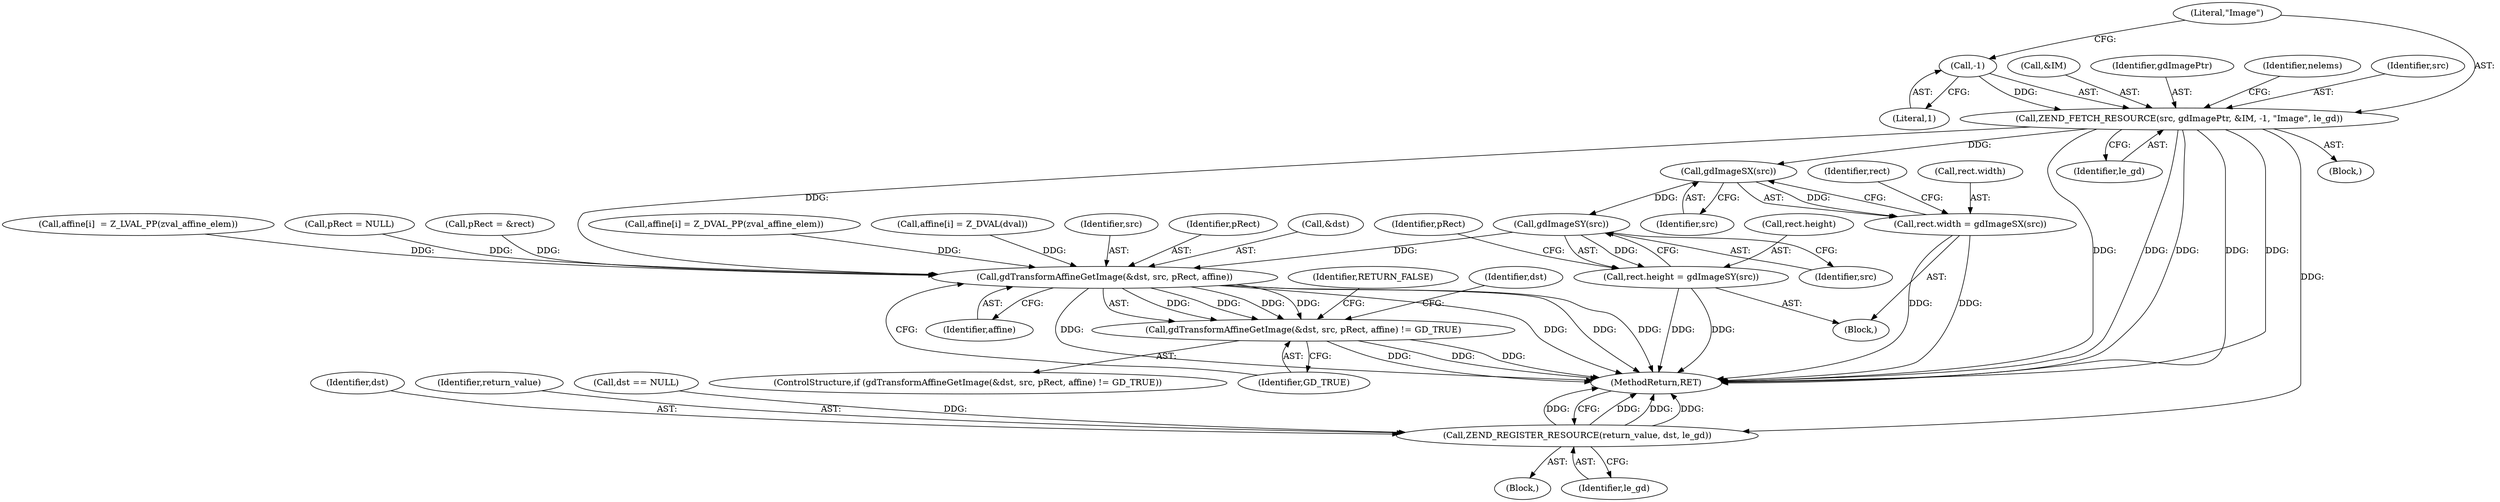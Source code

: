 digraph "0_php-src_2938329ce19cb8c4197dec146c3ec887c6f61d01_2@pointer" {
"1000126" [label="(Call,ZEND_FETCH_RESOURCE(src, gdImagePtr, &IM, -1, \"Image\", le_gd))"];
"1000131" [label="(Call,-1)"];
"1000433" [label="(Call,gdImageSX(src))"];
"1000429" [label="(Call,rect.width = gdImageSX(src))"];
"1000439" [label="(Call,gdImageSY(src))"];
"1000435" [label="(Call,rect.height = gdImageSY(src))"];
"1000446" [label="(Call,gdTransformAffineGetImage(&dst, src, pRect, affine))"];
"1000445" [label="(Call,gdTransformAffineGetImage(&dst, src, pRect, affine) != GD_TRUE)"];
"1000463" [label="(Call,ZEND_REGISTER_RESOURCE(return_value, dst, le_gd))"];
"1000129" [label="(Call,&IM)"];
"1000451" [label="(Identifier,affine)"];
"1000437" [label="(Identifier,rect)"];
"1000444" [label="(ControlStructure,if (gdTransformAffineGetImage(&dst, src, pRect, affine) != GD_TRUE))"];
"1000462" [label="(Block,)"];
"1000441" [label="(Call,pRect = NULL)"];
"1000131" [label="(Call,-1)"];
"1000433" [label="(Call,gdImageSX(src))"];
"1000128" [label="(Identifier,gdImagePtr)"];
"1000411" [label="(Call,pRect = &rect)"];
"1000429" [label="(Call,rect.width = gdImageSX(src))"];
"1000134" [label="(Identifier,le_gd)"];
"1000133" [label="(Literal,\"Image\")"];
"1000126" [label="(Call,ZEND_FETCH_RESOURCE(src, gdImagePtr, &IM, -1, \"Image\", le_gd))"];
"1000180" [label="(Call,affine[i] = Z_DVAL_PP(zval_affine_elem))"];
"1000201" [label="(Call,affine[i] = Z_DVAL(dval))"];
"1000466" [label="(Identifier,le_gd)"];
"1000435" [label="(Call,rect.height = gdImageSY(src))"];
"1000436" [label="(Call,rect.height)"];
"1000416" [label="(Block,)"];
"1000445" [label="(Call,gdTransformAffineGetImage(&dst, src, pRect, affine) != GD_TRUE)"];
"1000452" [label="(Identifier,GD_TRUE)"];
"1000454" [label="(Identifier,RETURN_FALSE)"];
"1000440" [label="(Identifier,src)"];
"1000457" [label="(Identifier,dst)"];
"1000430" [label="(Call,rect.width)"];
"1000465" [label="(Identifier,dst)"];
"1000449" [label="(Identifier,src)"];
"1000467" [label="(MethodReturn,RET)"];
"1000463" [label="(Call,ZEND_REGISTER_RESOURCE(return_value, dst, le_gd))"];
"1000439" [label="(Call,gdImageSY(src))"];
"1000450" [label="(Identifier,pRect)"];
"1000102" [label="(Block,)"];
"1000138" [label="(Identifier,nelems)"];
"1000434" [label="(Identifier,src)"];
"1000446" [label="(Call,gdTransformAffineGetImage(&dst, src, pRect, affine))"];
"1000442" [label="(Identifier,pRect)"];
"1000447" [label="(Call,&dst)"];
"1000464" [label="(Identifier,return_value)"];
"1000456" [label="(Call,dst == NULL)"];
"1000127" [label="(Identifier,src)"];
"1000172" [label="(Call,affine[i]  = Z_LVAL_PP(zval_affine_elem))"];
"1000132" [label="(Literal,1)"];
"1000126" -> "1000102"  [label="AST: "];
"1000126" -> "1000134"  [label="CFG: "];
"1000127" -> "1000126"  [label="AST: "];
"1000128" -> "1000126"  [label="AST: "];
"1000129" -> "1000126"  [label="AST: "];
"1000131" -> "1000126"  [label="AST: "];
"1000133" -> "1000126"  [label="AST: "];
"1000134" -> "1000126"  [label="AST: "];
"1000138" -> "1000126"  [label="CFG: "];
"1000126" -> "1000467"  [label="DDG: "];
"1000126" -> "1000467"  [label="DDG: "];
"1000126" -> "1000467"  [label="DDG: "];
"1000126" -> "1000467"  [label="DDG: "];
"1000126" -> "1000467"  [label="DDG: "];
"1000131" -> "1000126"  [label="DDG: "];
"1000126" -> "1000433"  [label="DDG: "];
"1000126" -> "1000446"  [label="DDG: "];
"1000126" -> "1000463"  [label="DDG: "];
"1000131" -> "1000132"  [label="CFG: "];
"1000132" -> "1000131"  [label="AST: "];
"1000133" -> "1000131"  [label="CFG: "];
"1000433" -> "1000429"  [label="AST: "];
"1000433" -> "1000434"  [label="CFG: "];
"1000434" -> "1000433"  [label="AST: "];
"1000429" -> "1000433"  [label="CFG: "];
"1000433" -> "1000429"  [label="DDG: "];
"1000433" -> "1000439"  [label="DDG: "];
"1000429" -> "1000416"  [label="AST: "];
"1000430" -> "1000429"  [label="AST: "];
"1000437" -> "1000429"  [label="CFG: "];
"1000429" -> "1000467"  [label="DDG: "];
"1000429" -> "1000467"  [label="DDG: "];
"1000439" -> "1000435"  [label="AST: "];
"1000439" -> "1000440"  [label="CFG: "];
"1000440" -> "1000439"  [label="AST: "];
"1000435" -> "1000439"  [label="CFG: "];
"1000439" -> "1000435"  [label="DDG: "];
"1000439" -> "1000446"  [label="DDG: "];
"1000435" -> "1000416"  [label="AST: "];
"1000436" -> "1000435"  [label="AST: "];
"1000442" -> "1000435"  [label="CFG: "];
"1000435" -> "1000467"  [label="DDG: "];
"1000435" -> "1000467"  [label="DDG: "];
"1000446" -> "1000445"  [label="AST: "];
"1000446" -> "1000451"  [label="CFG: "];
"1000447" -> "1000446"  [label="AST: "];
"1000449" -> "1000446"  [label="AST: "];
"1000450" -> "1000446"  [label="AST: "];
"1000451" -> "1000446"  [label="AST: "];
"1000452" -> "1000446"  [label="CFG: "];
"1000446" -> "1000467"  [label="DDG: "];
"1000446" -> "1000467"  [label="DDG: "];
"1000446" -> "1000467"  [label="DDG: "];
"1000446" -> "1000467"  [label="DDG: "];
"1000446" -> "1000445"  [label="DDG: "];
"1000446" -> "1000445"  [label="DDG: "];
"1000446" -> "1000445"  [label="DDG: "];
"1000446" -> "1000445"  [label="DDG: "];
"1000441" -> "1000446"  [label="DDG: "];
"1000411" -> "1000446"  [label="DDG: "];
"1000180" -> "1000446"  [label="DDG: "];
"1000172" -> "1000446"  [label="DDG: "];
"1000201" -> "1000446"  [label="DDG: "];
"1000445" -> "1000444"  [label="AST: "];
"1000445" -> "1000452"  [label="CFG: "];
"1000452" -> "1000445"  [label="AST: "];
"1000454" -> "1000445"  [label="CFG: "];
"1000457" -> "1000445"  [label="CFG: "];
"1000445" -> "1000467"  [label="DDG: "];
"1000445" -> "1000467"  [label="DDG: "];
"1000445" -> "1000467"  [label="DDG: "];
"1000463" -> "1000462"  [label="AST: "];
"1000463" -> "1000466"  [label="CFG: "];
"1000464" -> "1000463"  [label="AST: "];
"1000465" -> "1000463"  [label="AST: "];
"1000466" -> "1000463"  [label="AST: "];
"1000467" -> "1000463"  [label="CFG: "];
"1000463" -> "1000467"  [label="DDG: "];
"1000463" -> "1000467"  [label="DDG: "];
"1000463" -> "1000467"  [label="DDG: "];
"1000463" -> "1000467"  [label="DDG: "];
"1000456" -> "1000463"  [label="DDG: "];
}
